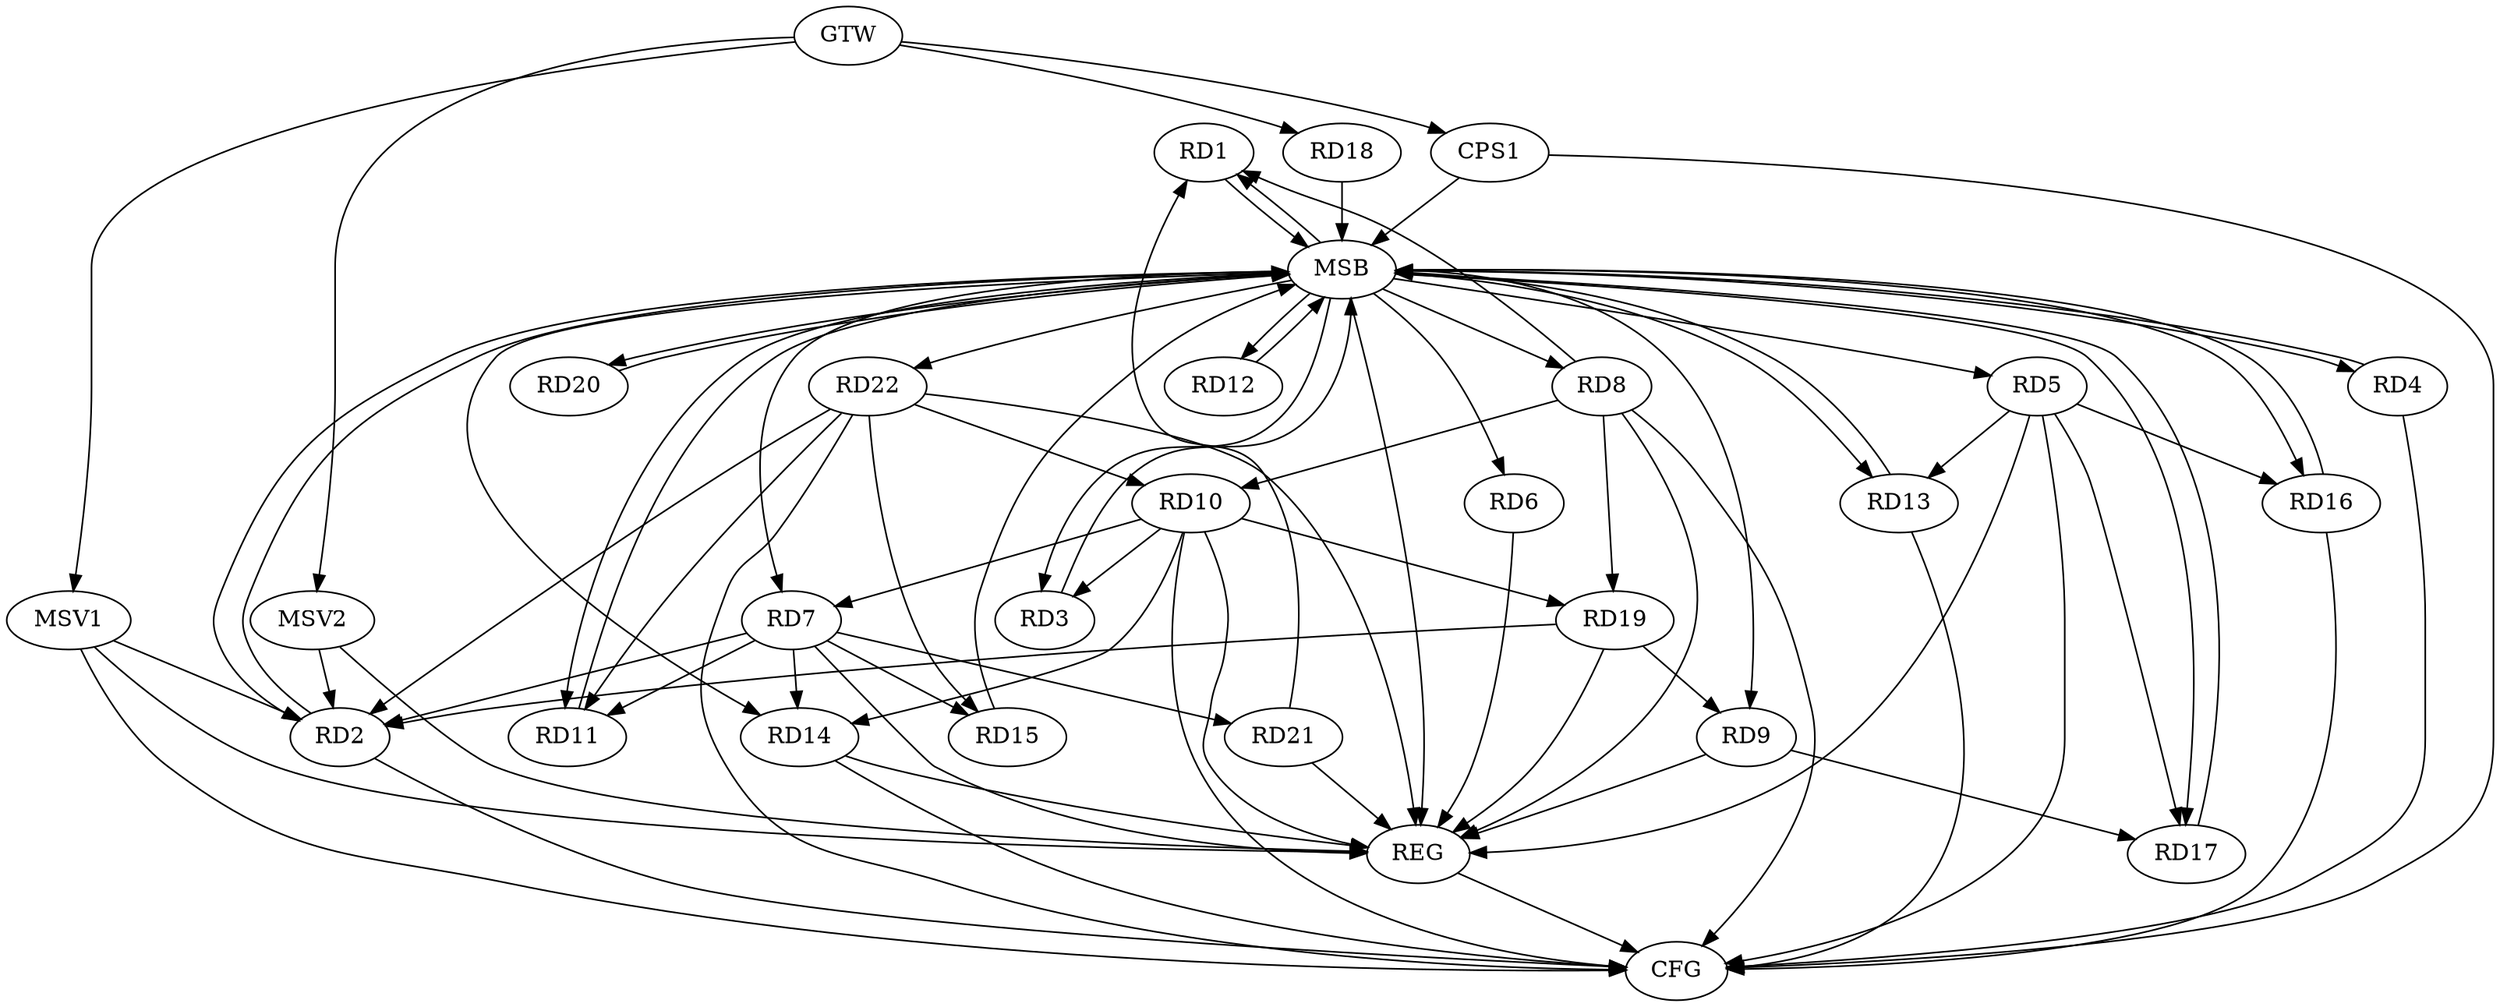 strict digraph G {
  RD1 [ label="RD1" ];
  RD2 [ label="RD2" ];
  RD3 [ label="RD3" ];
  RD4 [ label="RD4" ];
  RD5 [ label="RD5" ];
  RD6 [ label="RD6" ];
  RD7 [ label="RD7" ];
  RD8 [ label="RD8" ];
  RD9 [ label="RD9" ];
  RD10 [ label="RD10" ];
  RD11 [ label="RD11" ];
  RD12 [ label="RD12" ];
  RD13 [ label="RD13" ];
  RD14 [ label="RD14" ];
  RD15 [ label="RD15" ];
  RD16 [ label="RD16" ];
  RD17 [ label="RD17" ];
  RD18 [ label="RD18" ];
  RD19 [ label="RD19" ];
  RD20 [ label="RD20" ];
  RD21 [ label="RD21" ];
  RD22 [ label="RD22" ];
  CPS1 [ label="CPS1" ];
  GTW [ label="GTW" ];
  REG [ label="REG" ];
  MSB [ label="MSB" ];
  CFG [ label="CFG" ];
  MSV1 [ label="MSV1" ];
  MSV2 [ label="MSV2" ];
  RD8 -> RD1;
  RD21 -> RD1;
  RD7 -> RD2;
  RD19 -> RD2;
  RD22 -> RD2;
  RD10 -> RD3;
  RD5 -> RD13;
  RD5 -> RD16;
  RD5 -> RD17;
  RD10 -> RD7;
  RD7 -> RD11;
  RD7 -> RD14;
  RD7 -> RD15;
  RD7 -> RD21;
  RD8 -> RD10;
  RD8 -> RD19;
  RD9 -> RD17;
  RD19 -> RD9;
  RD10 -> RD14;
  RD10 -> RD19;
  RD22 -> RD10;
  RD22 -> RD11;
  RD22 -> RD15;
  GTW -> RD18;
  GTW -> CPS1;
  RD5 -> REG;
  RD6 -> REG;
  RD7 -> REG;
  RD8 -> REG;
  RD9 -> REG;
  RD10 -> REG;
  RD14 -> REG;
  RD19 -> REG;
  RD21 -> REG;
  RD22 -> REG;
  RD1 -> MSB;
  MSB -> RD14;
  MSB -> RD20;
  MSB -> REG;
  RD2 -> MSB;
  MSB -> RD9;
  MSB -> RD11;
  MSB -> RD12;
  RD3 -> MSB;
  MSB -> RD1;
  MSB -> RD4;
  RD4 -> MSB;
  MSB -> RD5;
  MSB -> RD13;
  RD11 -> MSB;
  MSB -> RD2;
  RD12 -> MSB;
  RD13 -> MSB;
  RD15 -> MSB;
  RD16 -> MSB;
  RD17 -> MSB;
  RD18 -> MSB;
  MSB -> RD3;
  MSB -> RD8;
  RD20 -> MSB;
  MSB -> RD7;
  MSB -> RD16;
  MSB -> RD22;
  CPS1 -> MSB;
  MSB -> RD6;
  MSB -> RD17;
  RD14 -> CFG;
  RD13 -> CFG;
  RD16 -> CFG;
  RD4 -> CFG;
  RD22 -> CFG;
  RD10 -> CFG;
  RD8 -> CFG;
  CPS1 -> CFG;
  RD2 -> CFG;
  RD5 -> CFG;
  REG -> CFG;
  MSV1 -> RD2;
  GTW -> MSV1;
  MSV1 -> REG;
  MSV1 -> CFG;
  MSV2 -> RD2;
  GTW -> MSV2;
  MSV2 -> REG;
}
